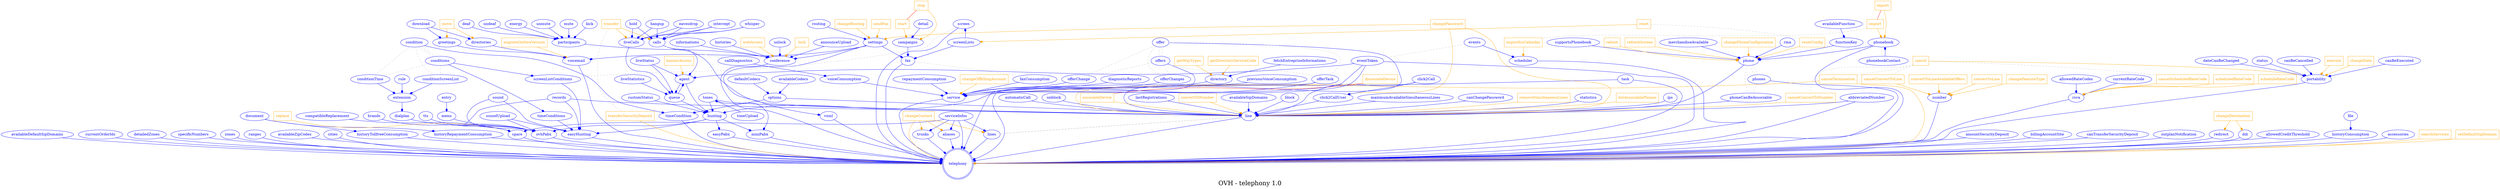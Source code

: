 digraph LexiconGraph {
graph[label="OVH - telephony 1.0", fontsize=24]
splines=true
"telephony" [color=blue, fontcolor=blue, shape=doublecircle]
"availableDefaultSipDomains" -> "telephony" [color=blue, fontcolor=blue, arrowhead=diamond, arrowtail=none]
"availableDefaultSipDomains" [color=blue, fontcolor=blue, shape=ellipse]
"currentOrderIds" -> "telephony" [color=blue, fontcolor=blue, arrowhead=diamond, arrowtail=none]
"currentOrderIds" [color=blue, fontcolor=blue, shape=ellipse]
"detailedZones" -> "telephony" [color=blue, fontcolor=blue, arrowhead=diamond, arrowtail=none]
"detailedZones" [color=blue, fontcolor=blue, shape=ellipse]
"specificNumbers" -> "telephony" [color=blue, fontcolor=blue, arrowhead=diamond, arrowtail=none]
"specificNumbers" [color=blue, fontcolor=blue, shape=ellipse]
"zones" -> "telephony" [color=blue, fontcolor=blue, arrowhead=diamond, arrowtail=none]
"zones" [color=blue, fontcolor=blue, shape=ellipse]
"ranges" -> "telephony" [color=blue, fontcolor=blue, arrowhead=diamond, arrowtail=none]
"ranges" [color=blue, fontcolor=blue, shape=ellipse]
"availableZipCodes" -> "telephony" [color=blue, fontcolor=blue, arrowhead=diamond, arrowtail=none]
"availableZipCodes" [color=blue, fontcolor=blue, shape=ellipse]
"cities" -> "telephony" [color=blue, fontcolor=blue, arrowhead=diamond, arrowtail=none]
"cities" [color=blue, fontcolor=blue, shape=ellipse]
"historyTollfreeConsumption" -> "telephony" [color=blue, fontcolor=blue, arrowhead=diamond, arrowtail=none]
"historyTollfreeConsumption" [color=blue, fontcolor=blue, shape=ellipse]
"document" -> "historyTollfreeConsumption" [color=blue, fontcolor=blue, arrowhead=diamond, arrowtail=none]
"document" [color=blue, fontcolor=blue, shape=ellipse]
"timeCondition" -> "telephony" [color=blue, fontcolor=blue, arrowhead=diamond, arrowtail=none]
"timeCondition" [color=blue, fontcolor=blue, shape=ellipse]
"options" -> "timeCondition" [color=blue, fontcolor=blue, arrowhead=diamond, arrowtail=none]
"options" [color=blue, fontcolor=blue, shape=ellipse]
"condition" -> "timeCondition" [color=blue, fontcolor=blue, arrowhead=diamond, arrowtail=none]
"condition" [color=blue, fontcolor=blue, shape=ellipse]
"conditions" -> "condition" [color=grey, fontcolor=grey, arrowhead=none, arrowtail=none, style=dashed]
"abbreviatedNumber" -> "telephony" [color=blue, fontcolor=blue, arrowhead=diamond, arrowtail=none]
"abbreviatedNumber" [color=blue, fontcolor=blue, shape=ellipse]
"voicemail" -> "telephony" [color=blue, fontcolor=blue, arrowhead=diamond, arrowtail=none]
"voicemail" [color=blue, fontcolor=blue, shape=ellipse]
"directories" -> "voicemail" [color=blue, fontcolor=blue, arrowhead=diamond, arrowtail=none]
"directories" [color=blue, fontcolor=blue, shape=ellipse]
"move" [color=orange, fontcolor=orange, shape=box]
"move" -> "directories" [color=orange, fontcolor=orange, arrowhead=diamond, arrowtail=none]
"download" -> "directories" [color=blue, fontcolor=blue, arrowhead=diamond, arrowtail=none]
"download" [color=blue, fontcolor=blue, shape=ellipse]
"migrateOnNewVersion" [color=orange, fontcolor=orange, shape=box]
"migrateOnNewVersion" -> "voicemail" [color=orange, fontcolor=orange, arrowhead=diamond, arrowtail=none]
"settings" -> "voicemail" [color=blue, fontcolor=blue, arrowhead=diamond, arrowtail=none]
"settings" [color=blue, fontcolor=blue, shape=ellipse]
"changeRouting" [color=orange, fontcolor=orange, shape=box]
"changeRouting" -> "settings" [color=orange, fontcolor=orange, arrowhead=diamond, arrowtail=none]
"changePassword" [color=orange, fontcolor=orange, shape=box]
"changePassword" -> "settings" [color=orange, fontcolor=orange, arrowhead=diamond, arrowtail=none]
"routing" -> "settings" [color=blue, fontcolor=blue, arrowhead=diamond, arrowtail=none]
"routing" [color=blue, fontcolor=blue, shape=ellipse]
"greetings" -> "voicemail" [color=blue, fontcolor=blue, arrowhead=diamond, arrowtail=none]
"greetings" [color=blue, fontcolor=blue, shape=ellipse]
"move" -> "greetings" [color=orange, fontcolor=orange, arrowhead=diamond, arrowtail=none]
"download" -> "greetings" [color=blue, fontcolor=blue, arrowhead=diamond, arrowtail=none]
"easyPabx" -> "telephony" [color=blue, fontcolor=blue, arrowhead=diamond, arrowtail=none]
"easyPabx" [color=blue, fontcolor=blue, shape=ellipse]
"hunting" -> "easyPabx" [color=blue, fontcolor=blue, arrowhead=diamond, arrowtail=none]
"hunting" [color=blue, fontcolor=blue, shape=ellipse]
"agent" -> "hunting" [color=blue, fontcolor=blue, arrowhead=diamond, arrowtail=none]
"agent" [color=blue, fontcolor=blue, shape=ellipse]
"tones" -> "hunting" [color=blue, fontcolor=blue, arrowhead=diamond, arrowtail=none]
"tones" [color=blue, fontcolor=blue, shape=ellipse]
"toneUpload" -> "tones" [color=blue, fontcolor=blue, arrowhead=diamond, arrowtail=none]
"toneUpload" [color=blue, fontcolor=blue, shape=ellipse]
"tones" -> "toneUpload" [color=grey, fontcolor=grey, arrowhead=none, arrowtail=none, style=dashed]
"amountSecurityDeposit" -> "telephony" [color=blue, fontcolor=blue, arrowhead=diamond, arrowtail=none]
"amountSecurityDeposit" [color=blue, fontcolor=blue, shape=ellipse]
"line" -> "telephony" [color=blue, fontcolor=blue, arrowhead=diamond, arrowtail=none]
"line" [color=blue, fontcolor=blue, shape=ellipse]
"lines" -> "line" [color=grey, fontcolor=grey, arrowhead=none, arrowtail=none, style=dashed]
"removeSimultaneousLines" [color=orange, fontcolor=orange, shape=box]
"removeSimultaneousLines" -> "line" [color=orange, fontcolor=orange, arrowhead=diamond, arrowtail=none]
"options" -> "line" [color=blue, fontcolor=blue, arrowhead=diamond, arrowtail=none]
"defaultCodecs" -> "options" [color=blue, fontcolor=blue, arrowhead=diamond, arrowtail=none]
"defaultCodecs" [color=blue, fontcolor=blue, shape=ellipse]
"availableCodecs" -> "options" [color=blue, fontcolor=blue, arrowhead=diamond, arrowtail=none]
"availableCodecs" [color=blue, fontcolor=blue, shape=ellipse]
"offer" -> "line" [color=blue, fontcolor=blue, arrowhead=diamond, arrowtail=none]
"offer" [color=blue, fontcolor=blue, shape=ellipse]
"offers" -> "offer" [color=grey, fontcolor=grey, arrowhead=none, arrowtail=none, style=dashed]
"statistics" -> "line" [color=blue, fontcolor=blue, arrowhead=diamond, arrowtail=none]
"statistics" [color=blue, fontcolor=blue, shape=ellipse]
"phoneCanBeAssociable" -> "line" [color=blue, fontcolor=blue, arrowhead=diamond, arrowtail=none]
"phoneCanBeAssociable" [color=blue, fontcolor=blue, shape=ellipse]
"phone" -> "phoneCanBeAssociable" [color=grey, fontcolor=grey, arrowhead=none, arrowtail=none, style=dashed]
"phones" -> "phoneCanBeAssociable" [color=grey, fontcolor=grey, arrowhead=none, arrowtail=none, style=dashed]
"listAssociablePhones" [color=orange, fontcolor=orange, shape=box]
"listAssociablePhones" -> "line" [color=orange, fontcolor=orange, arrowhead=diamond, arrowtail=none]
"abbreviatedNumber" -> "line" [color=blue, fontcolor=blue, arrowhead=diamond, arrowtail=none]
"click2CallUser" -> "line" [color=blue, fontcolor=blue, arrowhead=diamond, arrowtail=none]
"click2CallUser" [color=blue, fontcolor=blue, shape=ellipse]
"click2Call" -> "click2CallUser" [color=blue, fontcolor=blue, arrowhead=diamond, arrowtail=none]
"click2Call" [color=blue, fontcolor=blue, shape=ellipse]
"changePassword" -> "click2CallUser" [color=orange, fontcolor=orange, arrowhead=diamond, arrowtail=none]
"ips" -> "line" [color=blue, fontcolor=blue, arrowhead=diamond, arrowtail=none]
"ips" [color=blue, fontcolor=blue, shape=ellipse]
"automaticCall" -> "line" [color=blue, fontcolor=blue, arrowhead=diamond, arrowtail=none]
"automaticCall" [color=blue, fontcolor=blue, shape=ellipse]
"unblock" -> "line" [color=blue, fontcolor=blue, arrowhead=diamond, arrowtail=none]
"unblock" [color=blue, fontcolor=blue, shape=ellipse]
"associateDevice" [color=orange, fontcolor=orange, shape=box]
"associateDevice" -> "line" [color=orange, fontcolor=orange, arrowhead=diamond, arrowtail=none]
"dissociateDevice" -> "associateDevice" [color=red, fontcolor=red, arrowhead=none, arrowtail=none]
"cancelConvertToNumber" [color=orange, fontcolor=orange, shape=box]
"cancelConvertToNumber" -> "line" [color=orange, fontcolor=orange, arrowhead=diamond, arrowtail=none]
"cancel" -> "cancelConvertToNumber" [color=grey, fontcolor=grey, arrowhead=none, arrowtail=none, style=dashed]
"lastRegistrations" -> "line" [color=blue, fontcolor=blue, arrowhead=diamond, arrowtail=none]
"lastRegistrations" [color=blue, fontcolor=blue, shape=ellipse]
"calls" -> "line" [color=blue, fontcolor=blue, arrowhead=diamond, arrowtail=none]
"calls" [color=blue, fontcolor=blue, shape=ellipse]
"hangup" -> "calls" [color=blue, fontcolor=blue, arrowhead=diamond, arrowtail=none]
"hangup" [color=blue, fontcolor=blue, shape=ellipse]
"eavesdrop" -> "calls" [color=blue, fontcolor=blue, arrowhead=diamond, arrowtail=none]
"eavesdrop" [color=blue, fontcolor=blue, shape=ellipse]
"transfer" [color=orange, fontcolor=orange, shape=box]
"transfer" -> "calls" [color=orange, fontcolor=orange, arrowhead=diamond, arrowtail=none]
"hold" -> "calls" [color=blue, fontcolor=blue, arrowhead=diamond, arrowtail=none]
"hold" [color=blue, fontcolor=blue, shape=ellipse]
"whisper" -> "calls" [color=blue, fontcolor=blue, arrowhead=diamond, arrowtail=none]
"whisper" [color=blue, fontcolor=blue, shape=ellipse]
"intercept" -> "calls" [color=blue, fontcolor=blue, arrowhead=diamond, arrowtail=none]
"intercept" [color=blue, fontcolor=blue, shape=ellipse]
"click2Call" -> "line" [color=blue, fontcolor=blue, arrowhead=diamond, arrowtail=none]
"records" -> "line" [color=blue, fontcolor=blue, arrowhead=diamond, arrowtail=none]
"records" [color=blue, fontcolor=blue, shape=ellipse]
"convertToNumber" [color=orange, fontcolor=orange, shape=box]
"convertToNumber" -> "line" [color=orange, fontcolor=orange, arrowhead=diamond, arrowtail=none]
"changePassword" -> "line" [color=orange, fontcolor=orange, arrowhead=diamond, arrowtail=none]
"phone" -> "line" [color=blue, fontcolor=blue, arrowhead=diamond, arrowtail=none]
"phone" [color=blue, fontcolor=blue, shape=ellipse]
"phones" -> "phone" [color=grey, fontcolor=grey, arrowhead=none, arrowtail=none, style=dashed]
"supportsPhonebook" -> "phone" [color=blue, fontcolor=blue, arrowhead=diamond, arrowtail=none]
"supportsPhonebook" [color=blue, fontcolor=blue, shape=ellipse]
"reboot" [color=orange, fontcolor=orange, shape=box]
"reboot" -> "phone" [color=orange, fontcolor=orange, arrowhead=diamond, arrowtail=none]
"phonebook" -> "phone" [color=blue, fontcolor=blue, arrowhead=diamond, arrowtail=none]
"phonebook" [color=blue, fontcolor=blue, shape=ellipse]
"phonebookContact" -> "phonebook" [color=blue, fontcolor=blue, arrowhead=diamond, arrowtail=none]
"phonebookContact" [color=blue, fontcolor=blue, shape=ellipse]
"phonebook" -> "phonebookContact" [color=grey, fontcolor=grey, arrowhead=none, arrowtail=none, style=dashed]
"export" [color=orange, fontcolor=orange, shape=box]
"export" -> "phonebook" [color=orange, fontcolor=orange, arrowhead=diamond, arrowtail=none]
"import" [color=orange, fontcolor=orange, shape=box]
"import" -> "phonebook" [color=orange, fontcolor=orange, arrowhead=diamond, arrowtail=none]
"export" -> "import" [color=red, fontcolor=red, arrowhead=none, arrowtail=none]
"resetConfig" [color=orange, fontcolor=orange, shape=box]
"resetConfig" -> "phone" [color=orange, fontcolor=orange, arrowhead=diamond, arrowtail=none]
"reset" -> "resetConfig" [color=grey, fontcolor=grey, arrowhead=none, arrowtail=none, style=dashed]
"refreshScreen" [color=orange, fontcolor=orange, shape=box]
"refreshScreen" -> "phone" [color=orange, fontcolor=orange, arrowhead=diamond, arrowtail=none]
"functionKey" -> "phone" [color=blue, fontcolor=blue, arrowhead=diamond, arrowtail=none]
"functionKey" [color=blue, fontcolor=blue, shape=ellipse]
"availableFunction" -> "functionKey" [color=blue, fontcolor=blue, arrowhead=diamond, arrowtail=none]
"availableFunction" [color=blue, fontcolor=blue, shape=ellipse]
"merchandiseAvailable" -> "phone" [color=blue, fontcolor=blue, arrowhead=diamond, arrowtail=none]
"merchandiseAvailable" [color=blue, fontcolor=blue, shape=ellipse]
"changePhoneConfiguration" [color=orange, fontcolor=orange, shape=box]
"changePhoneConfiguration" -> "phone" [color=orange, fontcolor=orange, arrowhead=diamond, arrowtail=none]
"rma" -> "phone" [color=blue, fontcolor=blue, arrowhead=diamond, arrowtail=none]
"rma" [color=blue, fontcolor=blue, shape=ellipse]
"dissociateDevice" [color=orange, fontcolor=orange, shape=box]
"dissociateDevice" -> "line" [color=orange, fontcolor=orange, arrowhead=diamond, arrowtail=none]
"availableSipDomains" -> "line" [color=blue, fontcolor=blue, arrowhead=diamond, arrowtail=none]
"availableSipDomains" [color=blue, fontcolor=blue, shape=ellipse]
"block" -> "line" [color=blue, fontcolor=blue, arrowhead=diamond, arrowtail=none]
"block" [color=blue, fontcolor=blue, shape=ellipse]
"maximumAvailableSimultaneousLines" -> "line" [color=blue, fontcolor=blue, arrowhead=diamond, arrowtail=none]
"maximumAvailableSimultaneousLines" [color=blue, fontcolor=blue, shape=ellipse]
"canChangePassword" -> "line" [color=blue, fontcolor=blue, arrowhead=diamond, arrowtail=none]
"canChangePassword" [color=blue, fontcolor=blue, shape=ellipse]
"tones" -> "line" [color=blue, fontcolor=blue, arrowhead=diamond, arrowtail=none]
"phonebook" -> "telephony" [color=blue, fontcolor=blue, arrowhead=diamond, arrowtail=none]
"service" -> "telephony" [color=blue, fontcolor=blue, arrowhead=diamond, arrowtail=none]
"service" [color=blue, fontcolor=blue, shape=ellipse]
"voiceConsumption" -> "service" [color=blue, fontcolor=blue, arrowhead=diamond, arrowtail=none]
"voiceConsumption" [color=blue, fontcolor=blue, shape=ellipse]
"callDiagnostics" -> "voiceConsumption" [color=blue, fontcolor=blue, arrowhead=diamond, arrowtail=none]
"callDiagnostics" [color=blue, fontcolor=blue, shape=ellipse]
"calls" -> "callDiagnostics" [color=grey, fontcolor=grey, arrowhead=none, arrowtail=none, style=dashed]
"offerChange" -> "service" [color=blue, fontcolor=blue, arrowhead=diamond, arrowtail=none]
"offerChange" [color=blue, fontcolor=blue, shape=ellipse]
"offer" -> "offerChange" [color=grey, fontcolor=grey, arrowhead=none, arrowtail=none, style=dashed]
"offers" -> "offerChange" [color=grey, fontcolor=grey, arrowhead=none, arrowtail=none, style=dashed]
"previousVoiceConsumption" -> "service" [color=blue, fontcolor=blue, arrowhead=diamond, arrowtail=none]
"previousVoiceConsumption" [color=blue, fontcolor=blue, shape=ellipse]
"cancelTermination" [color=orange, fontcolor=orange, shape=box]
"cancelTermination" -> "service" [color=orange, fontcolor=orange, arrowhead=diamond, arrowtail=none]
"cancel" -> "cancelTermination" [color=grey, fontcolor=grey, arrowhead=none, arrowtail=none, style=dashed]
"task" -> "service" [color=blue, fontcolor=blue, arrowhead=diamond, arrowtail=none]
"task" [color=blue, fontcolor=blue, shape=ellipse]
"repaymentConsumption" -> "service" [color=blue, fontcolor=blue, arrowhead=diamond, arrowtail=none]
"repaymentConsumption" [color=blue, fontcolor=blue, shape=ellipse]
"directory" -> "service" [color=blue, fontcolor=blue, arrowhead=diamond, arrowtail=none]
"directory" [color=blue, fontcolor=blue, shape=ellipse]
"getWayTypes" [color=orange, fontcolor=orange, shape=box]
"getWayTypes" -> "directory" [color=orange, fontcolor=orange, arrowhead=diamond, arrowtail=none]
"getDirectoryServiceCode" [color=orange, fontcolor=orange, shape=box]
"getDirectoryServiceCode" -> "directory" [color=orange, fontcolor=orange, arrowhead=diamond, arrowtail=none]
"fetchEntrepriseInformations" -> "directory" [color=blue, fontcolor=blue, arrowhead=diamond, arrowtail=none]
"fetchEntrepriseInformations" [color=blue, fontcolor=blue, shape=ellipse]
"faxConsumption" -> "service" [color=blue, fontcolor=blue, arrowhead=diamond, arrowtail=none]
"faxConsumption" [color=blue, fontcolor=blue, shape=ellipse]
"fax" -> "faxConsumption" [color=grey, fontcolor=grey, arrowhead=none, arrowtail=none, style=dashed]
"offerTask" -> "service" [color=blue, fontcolor=blue, arrowhead=diamond, arrowtail=none]
"offerTask" [color=blue, fontcolor=blue, shape=ellipse]
"offer" -> "offerTask" [color=grey, fontcolor=grey, arrowhead=none, arrowtail=none, style=dashed]
"offers" -> "offerTask" [color=grey, fontcolor=grey, arrowhead=none, arrowtail=none, style=dashed]
"eventToken" -> "service" [color=blue, fontcolor=blue, arrowhead=diamond, arrowtail=none]
"eventToken" [color=blue, fontcolor=blue, shape=ellipse]
"events" -> "eventToken" [color=grey, fontcolor=grey, arrowhead=none, arrowtail=none, style=dashed]
"changeOfBillingAccount" [color=orange, fontcolor=orange, shape=box]
"changeOfBillingAccount" -> "service" [color=orange, fontcolor=orange, arrowhead=diamond, arrowtail=none]
"diagnosticReports" -> "service" [color=blue, fontcolor=blue, arrowhead=diamond, arrowtail=none]
"diagnosticReports" [color=blue, fontcolor=blue, shape=ellipse]
"offerChanges" -> "service" [color=blue, fontcolor=blue, arrowhead=diamond, arrowtail=none]
"offerChanges" [color=blue, fontcolor=blue, shape=ellipse]
"offer" -> "offerChanges" [color=grey, fontcolor=grey, arrowhead=none, arrowtail=none, style=dashed]
"offers" -> "offerChanges" [color=grey, fontcolor=grey, arrowhead=none, arrowtail=none, style=dashed]
"billingAccountSite" -> "telephony" [color=blue, fontcolor=blue, arrowhead=diamond, arrowtail=none]
"billingAccountSite" [color=blue, fontcolor=blue, shape=ellipse]
"scheduler" -> "telephony" [color=blue, fontcolor=blue, arrowhead=diamond, arrowtail=none]
"scheduler" [color=blue, fontcolor=blue, shape=ellipse]
"importIcsCalendar" [color=orange, fontcolor=orange, shape=box]
"importIcsCalendar" -> "scheduler" [color=orange, fontcolor=orange, arrowhead=diamond, arrowtail=none]
"import" -> "importIcsCalendar" [color=grey, fontcolor=grey, arrowhead=none, arrowtail=none, style=dashed]
"events" -> "scheduler" [color=blue, fontcolor=blue, arrowhead=diamond, arrowtail=none]
"events" [color=blue, fontcolor=blue, shape=ellipse]
"serviceInfos" -> "telephony" [color=blue, fontcolor=blue, arrowhead=diamond, arrowtail=none]
"serviceInfos" [color=blue, fontcolor=blue, shape=ellipse]
"service" -> "serviceInfos" [color=grey, fontcolor=grey, arrowhead=none, arrowtail=none, style=dashed]
"transferSecurityDeposit" [color=orange, fontcolor=orange, shape=box]
"transferSecurityDeposit" -> "telephony" [color=orange, fontcolor=orange, arrowhead=diamond, arrowtail=none]
"transfer" -> "transferSecurityDeposit" [color=grey, fontcolor=grey, arrowhead=none, arrowtail=none, style=dashed]
"number" -> "telephony" [color=blue, fontcolor=blue, arrowhead=diamond, arrowtail=none]
"number" [color=blue, fontcolor=blue, shape=ellipse]
"convertToLineAvailableOffers" [color=orange, fontcolor=orange, shape=box]
"convertToLineAvailableOffers" -> "number" [color=orange, fontcolor=orange, arrowhead=diamond, arrowtail=none]
"convertToLine" [color=orange, fontcolor=orange, shape=box]
"convertToLine" -> "number" [color=orange, fontcolor=orange, arrowhead=diamond, arrowtail=none]
"cancelConvertToLine" [color=orange, fontcolor=orange, shape=box]
"cancelConvertToLine" -> "number" [color=orange, fontcolor=orange, arrowhead=diamond, arrowtail=none]
"cancel" -> "cancelConvertToLine" [color=grey, fontcolor=grey, arrowhead=none, arrowtail=none, style=dashed]
"changeFeatureType" [color=orange, fontcolor=orange, shape=box]
"changeFeatureType" -> "number" [color=orange, fontcolor=orange, arrowhead=diamond, arrowtail=none]
"changeContact" [color=orange, fontcolor=orange, shape=box]
"changeContact" -> "telephony" [color=orange, fontcolor=orange, arrowhead=diamond, arrowtail=none]
"canTransferSecurityDeposit" -> "telephony" [color=blue, fontcolor=blue, arrowhead=diamond, arrowtail=none]
"canTransferSecurityDeposit" [color=blue, fontcolor=blue, shape=ellipse]
"eventToken" -> "telephony" [color=blue, fontcolor=blue, arrowhead=diamond, arrowtail=none]
"portability" -> "telephony" [color=blue, fontcolor=blue, arrowhead=diamond, arrowtail=none]
"portability" [color=blue, fontcolor=blue, shape=ellipse]
"dateCanBeChanged" -> "portability" [color=blue, fontcolor=blue, arrowhead=diamond, arrowtail=none]
"dateCanBeChanged" [color=blue, fontcolor=blue, shape=ellipse]
"status" -> "portability" [color=blue, fontcolor=blue, arrowhead=diamond, arrowtail=none]
"status" [color=blue, fontcolor=blue, shape=ellipse]
"canBeCancelled" -> "portability" [color=blue, fontcolor=blue, arrowhead=diamond, arrowtail=none]
"canBeCancelled" [color=blue, fontcolor=blue, shape=ellipse]
"execute" [color=orange, fontcolor=orange, shape=box]
"execute" -> "portability" [color=orange, fontcolor=orange, arrowhead=diamond, arrowtail=none]
"changeDate" [color=orange, fontcolor=orange, shape=box]
"changeDate" -> "portability" [color=orange, fontcolor=orange, arrowhead=diamond, arrowtail=none]
"canBeExecuted" -> "portability" [color=blue, fontcolor=blue, arrowhead=diamond, arrowtail=none]
"canBeExecuted" [color=blue, fontcolor=blue, shape=ellipse]
"cancel" [color=orange, fontcolor=orange, shape=box]
"cancel" -> "portability" [color=orange, fontcolor=orange, arrowhead=diamond, arrowtail=none]
"historyRepaymentConsumption" -> "telephony" [color=blue, fontcolor=blue, arrowhead=diamond, arrowtail=none]
"historyRepaymentConsumption" [color=blue, fontcolor=blue, shape=ellipse]
"document" -> "historyRepaymentConsumption" [color=blue, fontcolor=blue, arrowhead=diamond, arrowtail=none]
"outplanNotification" -> "telephony" [color=blue, fontcolor=blue, arrowhead=diamond, arrowtail=none]
"outplanNotification" [color=blue, fontcolor=blue, shape=ellipse]
"vxml" -> "telephony" [color=blue, fontcolor=blue, arrowhead=diamond, arrowtail=none]
"vxml" [color=blue, fontcolor=blue, shape=ellipse]
"settings" -> "vxml" [color=blue, fontcolor=blue, arrowhead=diamond, arrowtail=none]
"redirect" -> "telephony" [color=blue, fontcolor=blue, arrowhead=diamond, arrowtail=none]
"redirect" [color=blue, fontcolor=blue, shape=ellipse]
"changeDestination" [color=orange, fontcolor=orange, shape=box]
"changeDestination" -> "redirect" [color=orange, fontcolor=orange, arrowhead=diamond, arrowtail=none]
"rsva" -> "telephony" [color=blue, fontcolor=blue, arrowhead=diamond, arrowtail=none]
"rsva" [color=blue, fontcolor=blue, shape=ellipse]
"scheduledRateCode" [color=orange, fontcolor=orange, shape=box]
"scheduledRateCode" -> "rsva" [color=orange, fontcolor=orange, arrowhead=diamond, arrowtail=none]
"scheduleRateCode" [color=orange, fontcolor=orange, shape=box]
"scheduleRateCode" -> "rsva" [color=orange, fontcolor=orange, arrowhead=diamond, arrowtail=none]
"allowedRateCodes" -> "rsva" [color=blue, fontcolor=blue, arrowhead=diamond, arrowtail=none]
"allowedRateCodes" [color=blue, fontcolor=blue, shape=ellipse]
"currentRateCode" -> "rsva" [color=blue, fontcolor=blue, arrowhead=diamond, arrowtail=none]
"currentRateCode" [color=blue, fontcolor=blue, shape=ellipse]
"cancelScheduledRateCode" [color=orange, fontcolor=orange, shape=box]
"cancelScheduledRateCode" -> "rsva" [color=orange, fontcolor=orange, arrowhead=diamond, arrowtail=none]
"cancel" -> "cancelScheduledRateCode" [color=grey, fontcolor=grey, arrowhead=none, arrowtail=none, style=dashed]
"fax" -> "telephony" [color=blue, fontcolor=blue, arrowhead=diamond, arrowtail=none]
"fax" [color=blue, fontcolor=blue, shape=ellipse]
"screenLists" -> "fax" [color=blue, fontcolor=blue, arrowhead=diamond, arrowtail=none]
"screenLists" [color=blue, fontcolor=blue, shape=ellipse]
"screen" -> "screenLists" [color=grey, fontcolor=grey, arrowhead=none, arrowtail=none, style=dashed]
"reset" [color=orange, fontcolor=orange, shape=box]
"reset" -> "screenLists" [color=orange, fontcolor=orange, arrowhead=diamond, arrowtail=none]
"campaigns" -> "fax" [color=blue, fontcolor=blue, arrowhead=diamond, arrowtail=none]
"campaigns" [color=blue, fontcolor=blue, shape=ellipse]
"detail" -> "campaigns" [color=blue, fontcolor=blue, arrowhead=diamond, arrowtail=none]
"detail" [color=blue, fontcolor=blue, shape=ellipse]
"stop" [color=orange, fontcolor=orange, shape=box]
"stop" -> "campaigns" [color=orange, fontcolor=orange, arrowhead=diamond, arrowtail=none]
"start" [color=orange, fontcolor=orange, shape=box]
"start" -> "campaigns" [color=orange, fontcolor=orange, arrowhead=diamond, arrowtail=none]
"stop" -> "start" [color=red, fontcolor=red, arrowhead=none, arrowtail=none]
"settings" -> "fax" [color=blue, fontcolor=blue, arrowhead=diamond, arrowtail=none]
"sendFax" [color=orange, fontcolor=orange, shape=box]
"sendFax" -> "settings" [color=orange, fontcolor=orange, arrowhead=diamond, arrowtail=none]
"conference" -> "telephony" [color=blue, fontcolor=blue, arrowhead=diamond, arrowtail=none]
"conference" [color=blue, fontcolor=blue, shape=ellipse]
"unlock" -> "conference" [color=blue, fontcolor=blue, arrowhead=diamond, arrowtail=none]
"unlock" [color=blue, fontcolor=blue, shape=ellipse]
"lock" [color=orange, fontcolor=orange, shape=box]
"lock" -> "conference" [color=orange, fontcolor=orange, arrowhead=diamond, arrowtail=none]
"announceUpload" -> "conference" [color=blue, fontcolor=blue, arrowhead=diamond, arrowtail=none]
"announceUpload" [color=blue, fontcolor=blue, shape=ellipse]
"informations" -> "conference" [color=blue, fontcolor=blue, arrowhead=diamond, arrowtail=none]
"informations" [color=blue, fontcolor=blue, shape=ellipse]
"settings" -> "conference" [color=blue, fontcolor=blue, arrowhead=diamond, arrowtail=none]
"participants" -> "conference" [color=blue, fontcolor=blue, arrowhead=diamond, arrowtail=none]
"participants" [color=blue, fontcolor=blue, shape=ellipse]
"energy" -> "participants" [color=blue, fontcolor=blue, arrowhead=diamond, arrowtail=none]
"energy" [color=blue, fontcolor=blue, shape=ellipse]
"unmute" -> "participants" [color=blue, fontcolor=blue, arrowhead=diamond, arrowtail=none]
"unmute" [color=blue, fontcolor=blue, shape=ellipse]
"mute" -> "participants" [color=blue, fontcolor=blue, arrowhead=diamond, arrowtail=none]
"mute" [color=blue, fontcolor=blue, shape=ellipse]
"kick" -> "participants" [color=blue, fontcolor=blue, arrowhead=diamond, arrowtail=none]
"kick" [color=blue, fontcolor=blue, shape=ellipse]
"deaf" -> "participants" [color=blue, fontcolor=blue, arrowhead=diamond, arrowtail=none]
"deaf" [color=blue, fontcolor=blue, shape=ellipse]
"undeaf" -> "participants" [color=blue, fontcolor=blue, arrowhead=diamond, arrowtail=none]
"undeaf" [color=blue, fontcolor=blue, shape=ellipse]
"histories" -> "conference" [color=blue, fontcolor=blue, arrowhead=diamond, arrowtail=none]
"histories" [color=blue, fontcolor=blue, shape=ellipse]
"webAccess" [color=orange, fontcolor=orange, shape=box]
"webAccess" -> "conference" [color=orange, fontcolor=orange, arrowhead=diamond, arrowtail=none]
"miniPabx" -> "telephony" [color=blue, fontcolor=blue, arrowhead=diamond, arrowtail=none]
"miniPabx" [color=blue, fontcolor=blue, shape=ellipse]
"hunting" -> "miniPabx" [color=blue, fontcolor=blue, arrowhead=diamond, arrowtail=none]
"tones" -> "miniPabx" [color=blue, fontcolor=blue, arrowhead=diamond, arrowtail=none]
"allowedCreditThreshold" -> "telephony" [color=blue, fontcolor=blue, arrowhead=diamond, arrowtail=none]
"allowedCreditThreshold" [color=blue, fontcolor=blue, shape=ellipse]
"historyConsumption" -> "telephony" [color=blue, fontcolor=blue, arrowhead=diamond, arrowtail=none]
"historyConsumption" [color=blue, fontcolor=blue, shape=ellipse]
"file" -> "historyConsumption" [color=blue, fontcolor=blue, arrowhead=diamond, arrowtail=none]
"file" [color=blue, fontcolor=blue, shape=ellipse]
"easyHunting" -> "telephony" [color=blue, fontcolor=blue, arrowhead=diamond, arrowtail=none]
"easyHunting" [color=blue, fontcolor=blue, shape=ellipse]
"soundUpload" -> "easyHunting" [color=blue, fontcolor=blue, arrowhead=diamond, arrowtail=none]
"soundUpload" [color=blue, fontcolor=blue, shape=ellipse]
"sound" -> "soundUpload" [color=grey, fontcolor=grey, arrowhead=none, arrowtail=none, style=dashed]
"records" -> "easyHunting" [color=blue, fontcolor=blue, arrowhead=diamond, arrowtail=none]
"screenListConditions" -> "easyHunting" [color=blue, fontcolor=blue, arrowhead=diamond, arrowtail=none]
"screenListConditions" [color=blue, fontcolor=blue, shape=ellipse]
"screen" -> "screenListConditions" [color=grey, fontcolor=grey, arrowhead=none, arrowtail=none, style=dashed]
"conditions" -> "screenListConditions" [color=blue, fontcolor=blue, arrowhead=diamond, arrowtail=none]
"conditions" [color=blue, fontcolor=blue, shape=ellipse]
"condition" -> "conditions" [color=grey, fontcolor=grey, arrowhead=none, arrowtail=none, style=dashed]
"hunting" -> "easyHunting" [color=blue, fontcolor=blue, arrowhead=diamond, arrowtail=none]
"calls" -> "agent" [color=blue, fontcolor=blue, arrowhead=diamond, arrowtail=none]
"liveStatus" -> "agent" [color=blue, fontcolor=blue, arrowhead=diamond, arrowtail=none]
"liveStatus" [color=blue, fontcolor=blue, shape=ellipse]
"queue" -> "agent" [color=blue, fontcolor=blue, arrowhead=diamond, arrowtail=none]
"queue" [color=blue, fontcolor=blue, shape=ellipse]
"liveStatus" -> "queue" [color=blue, fontcolor=blue, arrowhead=diamond, arrowtail=none]
"eventToken" -> "agent" [color=blue, fontcolor=blue, arrowhead=diamond, arrowtail=none]
"bannerAccess" [color=orange, fontcolor=orange, shape=box]
"bannerAccess" -> "agent" [color=orange, fontcolor=orange, arrowhead=diamond, arrowtail=none]
"customStatus" -> "hunting" [color=blue, fontcolor=blue, arrowhead=diamond, arrowtail=none]
"customStatus" [color=blue, fontcolor=blue, shape=ellipse]
"queue" -> "hunting" [color=blue, fontcolor=blue, arrowhead=diamond, arrowtail=none]
"liveCalls" -> "queue" [color=blue, fontcolor=blue, arrowhead=diamond, arrowtail=none]
"liveCalls" [color=blue, fontcolor=blue, shape=ellipse]
"hangup" -> "liveCalls" [color=blue, fontcolor=blue, arrowhead=diamond, arrowtail=none]
"eavesdrop" -> "liveCalls" [color=blue, fontcolor=blue, arrowhead=diamond, arrowtail=none]
"transfer" -> "liveCalls" [color=orange, fontcolor=orange, arrowhead=diamond, arrowtail=none]
"hold" -> "liveCalls" [color=blue, fontcolor=blue, arrowhead=diamond, arrowtail=none]
"whisper" -> "liveCalls" [color=blue, fontcolor=blue, arrowhead=diamond, arrowtail=none]
"intercept" -> "liveCalls" [color=blue, fontcolor=blue, arrowhead=diamond, arrowtail=none]
"agent" -> "queue" [color=blue, fontcolor=blue, arrowhead=diamond, arrowtail=none]
"liveStatistics" -> "queue" [color=blue, fontcolor=blue, arrowhead=diamond, arrowtail=none]
"liveStatistics" [color=blue, fontcolor=blue, shape=ellipse]
"eventToken" -> "hunting" [color=blue, fontcolor=blue, arrowhead=diamond, arrowtail=none]
"timeConditions" -> "easyHunting" [color=blue, fontcolor=blue, arrowhead=diamond, arrowtail=none]
"timeConditions" [color=blue, fontcolor=blue, shape=ellipse]
"conditions" -> "timeConditions" [color=blue, fontcolor=blue, arrowhead=diamond, arrowtail=none]
"sound" -> "easyHunting" [color=blue, fontcolor=blue, arrowhead=diamond, arrowtail=none]
"sound" [color=blue, fontcolor=blue, shape=ellipse]
"cancelTermination" -> "telephony" [color=orange, fontcolor=orange, arrowhead=diamond, arrowtail=none]
"task" -> "telephony" [color=blue, fontcolor=blue, arrowhead=diamond, arrowtail=none]
"offerTask" -> "telephony" [color=blue, fontcolor=blue, arrowhead=diamond, arrowtail=none]
"screen" -> "telephony" [color=blue, fontcolor=blue, arrowhead=diamond, arrowtail=none]
"screen" [color=blue, fontcolor=blue, shape=ellipse]
"screenLists" -> "screen" [color=blue, fontcolor=blue, arrowhead=diamond, arrowtail=none]
"ovhPabx" -> "telephony" [color=blue, fontcolor=blue, arrowhead=diamond, arrowtail=none]
"ovhPabx" [color=blue, fontcolor=blue, shape=ellipse]
"soundUpload" -> "ovhPabx" [color=blue, fontcolor=blue, arrowhead=diamond, arrowtail=none]
"records" -> "ovhPabx" [color=blue, fontcolor=blue, arrowhead=diamond, arrowtail=none]
"menu" -> "ovhPabx" [color=blue, fontcolor=blue, arrowhead=diamond, arrowtail=none]
"menu" [color=blue, fontcolor=blue, shape=ellipse]
"entry" -> "menu" [color=blue, fontcolor=blue, arrowhead=diamond, arrowtail=none]
"entry" [color=blue, fontcolor=blue, shape=ellipse]
"hunting" -> "ovhPabx" [color=blue, fontcolor=blue, arrowhead=diamond, arrowtail=none]
"tts" -> "ovhPabx" [color=blue, fontcolor=blue, arrowhead=diamond, arrowtail=none]
"tts" [color=blue, fontcolor=blue, shape=ellipse]
"dialplan" -> "ovhPabx" [color=blue, fontcolor=blue, arrowhead=diamond, arrowtail=none]
"dialplan" [color=blue, fontcolor=blue, shape=ellipse]
"extension" -> "dialplan" [color=blue, fontcolor=blue, arrowhead=diamond, arrowtail=none]
"extension" [color=blue, fontcolor=blue, shape=ellipse]
"conditionScreenList" -> "extension" [color=blue, fontcolor=blue, arrowhead=diamond, arrowtail=none]
"conditionScreenList" [color=blue, fontcolor=blue, shape=ellipse]
"condition" -> "conditionScreenList" [color=grey, fontcolor=grey, arrowhead=none, arrowtail=none, style=dashed]
"conditions" -> "conditionScreenList" [color=grey, fontcolor=grey, arrowhead=none, arrowtail=none, style=dashed]
"rule" -> "extension" [color=blue, fontcolor=blue, arrowhead=diamond, arrowtail=none]
"rule" [color=blue, fontcolor=blue, shape=ellipse]
"conditionTime" -> "extension" [color=blue, fontcolor=blue, arrowhead=diamond, arrowtail=none]
"conditionTime" [color=blue, fontcolor=blue, shape=ellipse]
"condition" -> "conditionTime" [color=grey, fontcolor=grey, arrowhead=none, arrowtail=none, style=dashed]
"conditions" -> "conditionTime" [color=grey, fontcolor=grey, arrowhead=none, arrowtail=none, style=dashed]
"sound" -> "ovhPabx" [color=blue, fontcolor=blue, arrowhead=diamond, arrowtail=none]
"ddi" -> "telephony" [color=blue, fontcolor=blue, arrowhead=diamond, arrowtail=none]
"ddi" [color=blue, fontcolor=blue, shape=ellipse]
"changeDestination" -> "ddi" [color=orange, fontcolor=orange, arrowhead=diamond, arrowtail=none]
"lines" -> "telephony" [color=blue, fontcolor=blue, arrowhead=diamond, arrowtail=none]
"lines" [color=blue, fontcolor=blue, shape=ellipse]
"line" -> "lines" [color=grey, fontcolor=grey, arrowhead=none, arrowtail=none, style=dashed]
"serviceInfos" -> "lines" [color=blue, fontcolor=blue, arrowhead=diamond, arrowtail=none]
"changeContact" -> "lines" [color=orange, fontcolor=orange, arrowhead=diamond, arrowtail=none]
"accessories" -> "telephony" [color=blue, fontcolor=blue, arrowhead=diamond, arrowtail=none]
"accessories" [color=blue, fontcolor=blue, shape=ellipse]
"searchServices" [color=orange, fontcolor=orange, shape=box]
"searchServices" -> "telephony" [color=orange, fontcolor=orange, arrowhead=diamond, arrowtail=none]
"setDefaultSipDomain" [color=orange, fontcolor=orange, shape=box]
"setDefaultSipDomain" -> "telephony" [color=orange, fontcolor=orange, arrowhead=diamond, arrowtail=none]
"offers" -> "telephony" [color=blue, fontcolor=blue, arrowhead=diamond, arrowtail=none]
"offers" [color=blue, fontcolor=blue, shape=ellipse]
"offer" -> "offers" [color=grey, fontcolor=grey, arrowhead=none, arrowtail=none, style=dashed]
"aliases" -> "telephony" [color=blue, fontcolor=blue, arrowhead=diamond, arrowtail=none]
"aliases" [color=blue, fontcolor=blue, shape=ellipse]
"serviceInfos" -> "aliases" [color=blue, fontcolor=blue, arrowhead=diamond, arrowtail=none]
"changeContact" -> "aliases" [color=orange, fontcolor=orange, arrowhead=diamond, arrowtail=none]
"spare" -> "telephony" [color=blue, fontcolor=blue, arrowhead=diamond, arrowtail=none]
"spare" [color=blue, fontcolor=blue, shape=ellipse]
"serviceInfos" -> "spare" [color=blue, fontcolor=blue, arrowhead=diamond, arrowtail=none]
"replace" [color=orange, fontcolor=orange, shape=box]
"replace" -> "spare" [color=orange, fontcolor=orange, arrowhead=diamond, arrowtail=none]
"compatibleReplacement" -> "spare" [color=blue, fontcolor=blue, arrowhead=diamond, arrowtail=none]
"compatibleReplacement" [color=blue, fontcolor=blue, shape=ellipse]
"brands" -> "spare" [color=blue, fontcolor=blue, arrowhead=diamond, arrowtail=none]
"brands" [color=blue, fontcolor=blue, shape=ellipse]
"trunks" -> "telephony" [color=blue, fontcolor=blue, arrowhead=diamond, arrowtail=none]
"trunks" [color=blue, fontcolor=blue, shape=ellipse]
"serviceInfos" -> "trunks" [color=blue, fontcolor=blue, arrowhead=diamond, arrowtail=none]
"changeContact" -> "trunks" [color=orange, fontcolor=orange, arrowhead=diamond, arrowtail=none]
"phones" -> "telephony" [color=blue, fontcolor=blue, arrowhead=diamond, arrowtail=none]
"phones" [color=blue, fontcolor=blue, shape=ellipse]
"phone" -> "phones" [color=grey, fontcolor=grey, arrowhead=none, arrowtail=none, style=dashed]
}
